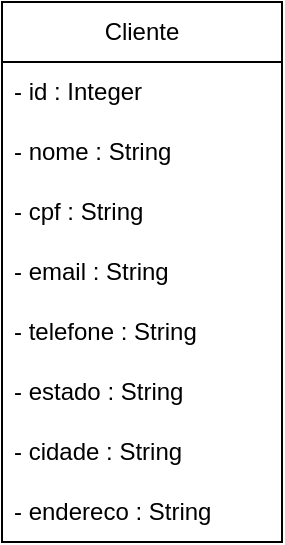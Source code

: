 <mxfile version="26.2.9">
  <diagram name="Page-1" id="5UBKW4op1lCRrEo47qOw">
    <mxGraphModel dx="932" dy="552" grid="1" gridSize="10" guides="1" tooltips="1" connect="1" arrows="1" fold="1" page="1" pageScale="1" pageWidth="850" pageHeight="1100" math="0" shadow="0">
      <root>
        <mxCell id="0" />
        <mxCell id="1" parent="0" />
        <mxCell id="U2fI7BNNBHdVX_9p92ly-3" value="Cliente" style="swimlane;fontStyle=0;childLayout=stackLayout;horizontal=1;startSize=30;horizontalStack=0;resizeParent=1;resizeParentMax=0;resizeLast=0;collapsible=1;marginBottom=0;whiteSpace=wrap;html=1;" vertex="1" parent="1">
          <mxGeometry x="360" y="490" width="140" height="270" as="geometry" />
        </mxCell>
        <mxCell id="U2fI7BNNBHdVX_9p92ly-4" value="- id : Integer&amp;nbsp;" style="text;strokeColor=none;fillColor=none;align=left;verticalAlign=middle;spacingLeft=4;spacingRight=4;overflow=hidden;points=[[0,0.5],[1,0.5]];portConstraint=eastwest;rotatable=0;whiteSpace=wrap;html=1;" vertex="1" parent="U2fI7BNNBHdVX_9p92ly-3">
          <mxGeometry y="30" width="140" height="30" as="geometry" />
        </mxCell>
        <mxCell id="U2fI7BNNBHdVX_9p92ly-5" value="- nome : String" style="text;strokeColor=none;fillColor=none;align=left;verticalAlign=middle;spacingLeft=4;spacingRight=4;overflow=hidden;points=[[0,0.5],[1,0.5]];portConstraint=eastwest;rotatable=0;whiteSpace=wrap;html=1;" vertex="1" parent="U2fI7BNNBHdVX_9p92ly-3">
          <mxGeometry y="60" width="140" height="30" as="geometry" />
        </mxCell>
        <mxCell id="U2fI7BNNBHdVX_9p92ly-6" value="- cpf : String" style="text;strokeColor=none;fillColor=none;align=left;verticalAlign=middle;spacingLeft=4;spacingRight=4;overflow=hidden;points=[[0,0.5],[1,0.5]];portConstraint=eastwest;rotatable=0;whiteSpace=wrap;html=1;" vertex="1" parent="U2fI7BNNBHdVX_9p92ly-3">
          <mxGeometry y="90" width="140" height="30" as="geometry" />
        </mxCell>
        <mxCell id="U2fI7BNNBHdVX_9p92ly-7" value="- email : String" style="text;strokeColor=none;fillColor=none;align=left;verticalAlign=middle;spacingLeft=4;spacingRight=4;overflow=hidden;points=[[0,0.5],[1,0.5]];portConstraint=eastwest;rotatable=0;whiteSpace=wrap;html=1;" vertex="1" parent="U2fI7BNNBHdVX_9p92ly-3">
          <mxGeometry y="120" width="140" height="30" as="geometry" />
        </mxCell>
        <mxCell id="U2fI7BNNBHdVX_9p92ly-9" value="- telefone : String" style="text;strokeColor=none;fillColor=none;align=left;verticalAlign=middle;spacingLeft=4;spacingRight=4;overflow=hidden;points=[[0,0.5],[1,0.5]];portConstraint=eastwest;rotatable=0;whiteSpace=wrap;html=1;" vertex="1" parent="U2fI7BNNBHdVX_9p92ly-3">
          <mxGeometry y="150" width="140" height="30" as="geometry" />
        </mxCell>
        <mxCell id="U2fI7BNNBHdVX_9p92ly-10" value="- estado : String" style="text;strokeColor=none;fillColor=none;align=left;verticalAlign=middle;spacingLeft=4;spacingRight=4;overflow=hidden;points=[[0,0.5],[1,0.5]];portConstraint=eastwest;rotatable=0;whiteSpace=wrap;html=1;" vertex="1" parent="U2fI7BNNBHdVX_9p92ly-3">
          <mxGeometry y="180" width="140" height="30" as="geometry" />
        </mxCell>
        <mxCell id="U2fI7BNNBHdVX_9p92ly-11" value="- cidade : String" style="text;strokeColor=none;fillColor=none;align=left;verticalAlign=middle;spacingLeft=4;spacingRight=4;overflow=hidden;points=[[0,0.5],[1,0.5]];portConstraint=eastwest;rotatable=0;whiteSpace=wrap;html=1;" vertex="1" parent="U2fI7BNNBHdVX_9p92ly-3">
          <mxGeometry y="210" width="140" height="30" as="geometry" />
        </mxCell>
        <mxCell id="U2fI7BNNBHdVX_9p92ly-12" value="- endereco : String" style="text;strokeColor=none;fillColor=none;align=left;verticalAlign=middle;spacingLeft=4;spacingRight=4;overflow=hidden;points=[[0,0.5],[1,0.5]];portConstraint=eastwest;rotatable=0;whiteSpace=wrap;html=1;" vertex="1" parent="U2fI7BNNBHdVX_9p92ly-3">
          <mxGeometry y="240" width="140" height="30" as="geometry" />
        </mxCell>
      </root>
    </mxGraphModel>
  </diagram>
</mxfile>
